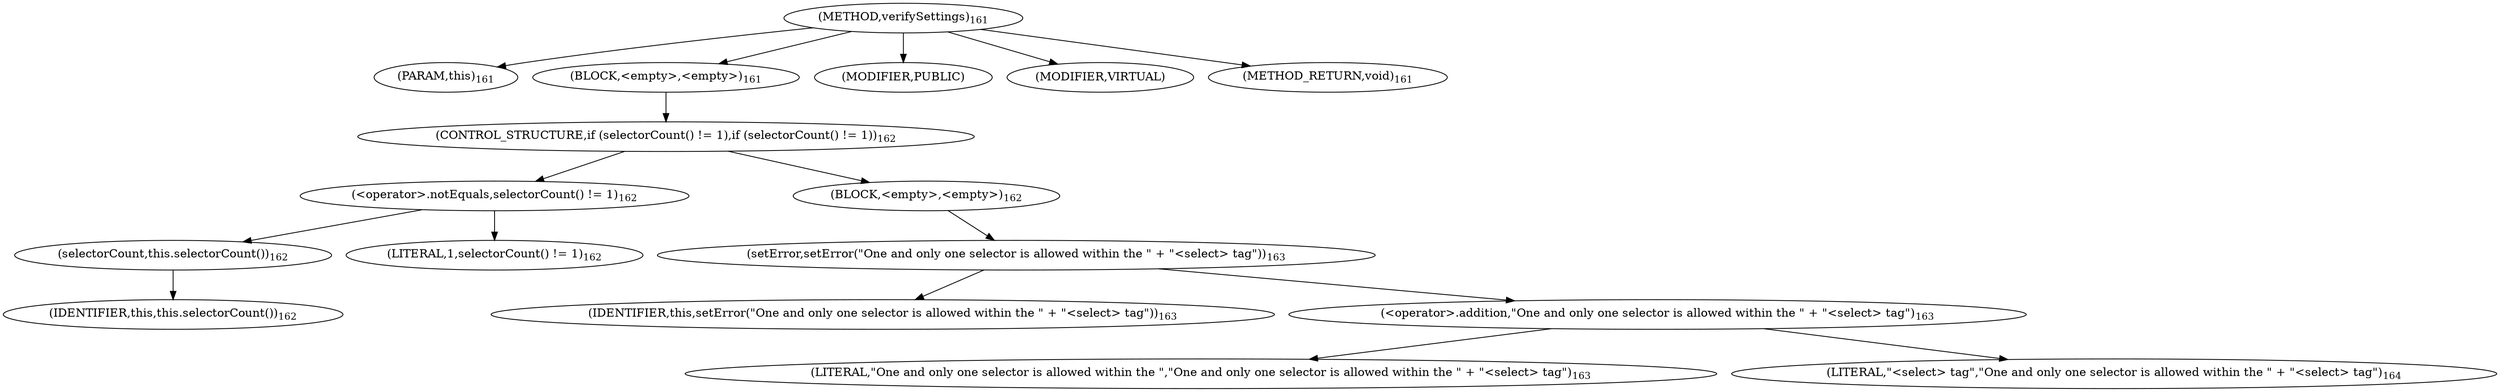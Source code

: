 digraph "verifySettings" {  
"157" [label = <(METHOD,verifySettings)<SUB>161</SUB>> ]
"26" [label = <(PARAM,this)<SUB>161</SUB>> ]
"158" [label = <(BLOCK,&lt;empty&gt;,&lt;empty&gt;)<SUB>161</SUB>> ]
"159" [label = <(CONTROL_STRUCTURE,if (selectorCount() != 1),if (selectorCount() != 1))<SUB>162</SUB>> ]
"160" [label = <(&lt;operator&gt;.notEquals,selectorCount() != 1)<SUB>162</SUB>> ]
"161" [label = <(selectorCount,this.selectorCount())<SUB>162</SUB>> ]
"25" [label = <(IDENTIFIER,this,this.selectorCount())<SUB>162</SUB>> ]
"162" [label = <(LITERAL,1,selectorCount() != 1)<SUB>162</SUB>> ]
"163" [label = <(BLOCK,&lt;empty&gt;,&lt;empty&gt;)<SUB>162</SUB>> ]
"164" [label = <(setError,setError(&quot;One and only one selector is allowed within the &quot; + &quot;&lt;select&gt; tag&quot;))<SUB>163</SUB>> ]
"27" [label = <(IDENTIFIER,this,setError(&quot;One and only one selector is allowed within the &quot; + &quot;&lt;select&gt; tag&quot;))<SUB>163</SUB>> ]
"165" [label = <(&lt;operator&gt;.addition,&quot;One and only one selector is allowed within the &quot; + &quot;&lt;select&gt; tag&quot;)<SUB>163</SUB>> ]
"166" [label = <(LITERAL,&quot;One and only one selector is allowed within the &quot;,&quot;One and only one selector is allowed within the &quot; + &quot;&lt;select&gt; tag&quot;)<SUB>163</SUB>> ]
"167" [label = <(LITERAL,&quot;&lt;select&gt; tag&quot;,&quot;One and only one selector is allowed within the &quot; + &quot;&lt;select&gt; tag&quot;)<SUB>164</SUB>> ]
"168" [label = <(MODIFIER,PUBLIC)> ]
"169" [label = <(MODIFIER,VIRTUAL)> ]
"170" [label = <(METHOD_RETURN,void)<SUB>161</SUB>> ]
  "157" -> "26" 
  "157" -> "158" 
  "157" -> "168" 
  "157" -> "169" 
  "157" -> "170" 
  "158" -> "159" 
  "159" -> "160" 
  "159" -> "163" 
  "160" -> "161" 
  "160" -> "162" 
  "161" -> "25" 
  "163" -> "164" 
  "164" -> "27" 
  "164" -> "165" 
  "165" -> "166" 
  "165" -> "167" 
}
